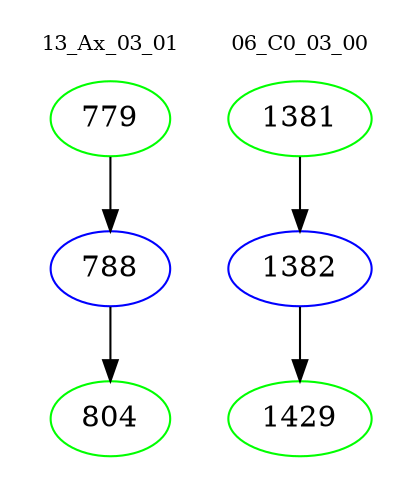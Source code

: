 digraph{
subgraph cluster_0 {
color = white
label = "13_Ax_03_01";
fontsize=10;
T0_779 [label="779", color="green"]
T0_779 -> T0_788 [color="black"]
T0_788 [label="788", color="blue"]
T0_788 -> T0_804 [color="black"]
T0_804 [label="804", color="green"]
}
subgraph cluster_1 {
color = white
label = "06_C0_03_00";
fontsize=10;
T1_1381 [label="1381", color="green"]
T1_1381 -> T1_1382 [color="black"]
T1_1382 [label="1382", color="blue"]
T1_1382 -> T1_1429 [color="black"]
T1_1429 [label="1429", color="green"]
}
}
